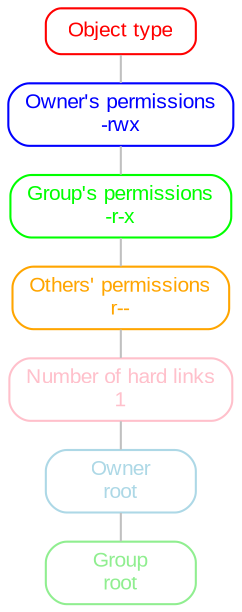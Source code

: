 digraph {
    rankdir=TB;
    compound=true;
    splines=false;

    node [shape=box, style=rounded, fontname="Arial", fontsize=10, height=0.3, width=1];

    object_type [label="Object type", color="red", fontcolor="red"];
    owner_permissions [label="Owner's permissions\n-rwx", color="blue", fontcolor="blue"];
    group_permissions [label="Group's permissions\n-r-x", color="green", fontcolor="green"];
    others_permissions [label="Others' permissions\nr--", color="orange", fontcolor="orange"];
    number_of_links [label="Number of hard links\n1", color="pink", fontcolor="pink"];
    owner [label="Owner\nroot", color="lightblue", fontcolor="lightblue"];
    group [label="Group\nroot", color="lightgreen", fontcolor="lightgreen"];

    object_type -> owner_permissions [label="", arrowhead=none, color="gray"];
    owner_permissions -> group_permissions [label="", arrowhead=none, color="gray"];
    group_permissions -> others_permissions [label="", arrowhead=none, color="gray"];
    others_permissions -> number_of_links [label="", arrowhead=none, color="gray"];
    number_of_links -> owner [label="", arrowhead=none, color="gray"];
    owner -> group [label="", arrowhead=none, color="gray"];

    graph [nodesep=0.1, ranksep=0.2];
}
